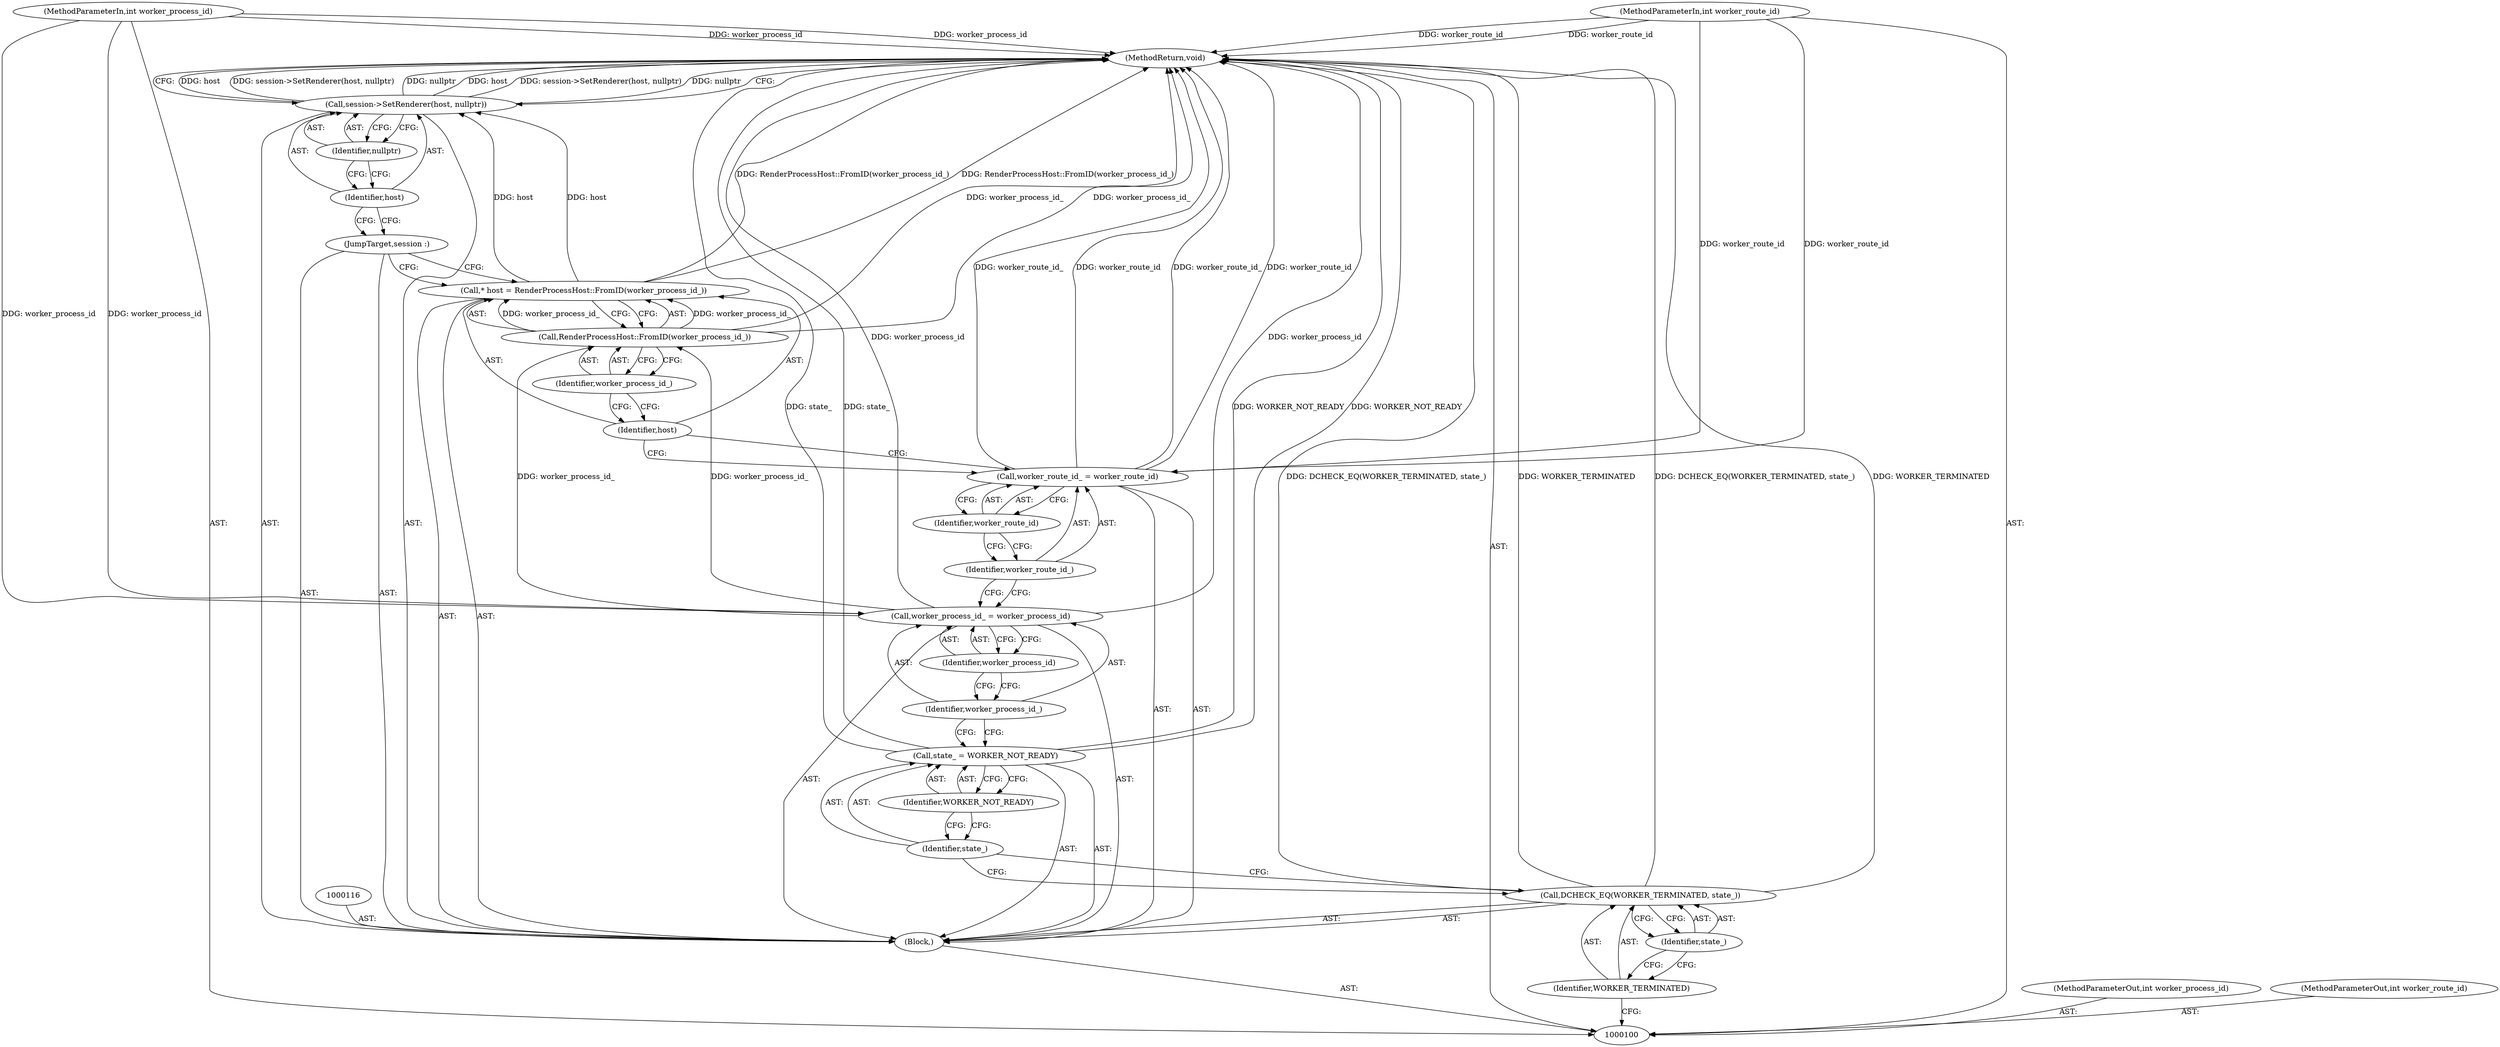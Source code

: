 digraph "1_Chrome_3c8e4852477d5b1e2da877808c998dc57db9460f_45" {
"1000125" [label="(MethodReturn,void)"];
"1000101" [label="(MethodParameterIn,int worker_process_id)"];
"1000150" [label="(MethodParameterOut,int worker_process_id)"];
"1000102" [label="(MethodParameterIn,int worker_route_id)"];
"1000151" [label="(MethodParameterOut,int worker_route_id)"];
"1000103" [label="(Block,)"];
"1000105" [label="(Identifier,WORKER_TERMINATED)"];
"1000104" [label="(Call,DCHECK_EQ(WORKER_TERMINATED, state_))"];
"1000106" [label="(Identifier,state_)"];
"1000109" [label="(Identifier,WORKER_NOT_READY)"];
"1000107" [label="(Call,state_ = WORKER_NOT_READY)"];
"1000108" [label="(Identifier,state_)"];
"1000112" [label="(Identifier,worker_process_id)"];
"1000110" [label="(Call,worker_process_id_ = worker_process_id)"];
"1000111" [label="(Identifier,worker_process_id_)"];
"1000115" [label="(Identifier,worker_route_id)"];
"1000113" [label="(Call,worker_route_id_ = worker_route_id)"];
"1000114" [label="(Identifier,worker_route_id_)"];
"1000117" [label="(Call,* host = RenderProcessHost::FromID(worker_process_id_))"];
"1000118" [label="(Identifier,host)"];
"1000119" [label="(Call,RenderProcessHost::FromID(worker_process_id_))"];
"1000120" [label="(Identifier,worker_process_id_)"];
"1000121" [label="(JumpTarget,session :)"];
"1000123" [label="(Identifier,host)"];
"1000124" [label="(Identifier,nullptr)"];
"1000122" [label="(Call,session->SetRenderer(host, nullptr))"];
"1000125" -> "1000100"  [label="AST: "];
"1000125" -> "1000122"  [label="CFG: "];
"1000107" -> "1000125"  [label="DDG: state_"];
"1000107" -> "1000125"  [label="DDG: WORKER_NOT_READY"];
"1000104" -> "1000125"  [label="DDG: DCHECK_EQ(WORKER_TERMINATED, state_)"];
"1000104" -> "1000125"  [label="DDG: WORKER_TERMINATED"];
"1000113" -> "1000125"  [label="DDG: worker_route_id_"];
"1000113" -> "1000125"  [label="DDG: worker_route_id"];
"1000122" -> "1000125"  [label="DDG: host"];
"1000122" -> "1000125"  [label="DDG: session->SetRenderer(host, nullptr)"];
"1000122" -> "1000125"  [label="DDG: nullptr"];
"1000117" -> "1000125"  [label="DDG: RenderProcessHost::FromID(worker_process_id_)"];
"1000102" -> "1000125"  [label="DDG: worker_route_id"];
"1000110" -> "1000125"  [label="DDG: worker_process_id"];
"1000101" -> "1000125"  [label="DDG: worker_process_id"];
"1000119" -> "1000125"  [label="DDG: worker_process_id_"];
"1000101" -> "1000100"  [label="AST: "];
"1000101" -> "1000125"  [label="DDG: worker_process_id"];
"1000101" -> "1000110"  [label="DDG: worker_process_id"];
"1000150" -> "1000100"  [label="AST: "];
"1000102" -> "1000100"  [label="AST: "];
"1000102" -> "1000125"  [label="DDG: worker_route_id"];
"1000102" -> "1000113"  [label="DDG: worker_route_id"];
"1000151" -> "1000100"  [label="AST: "];
"1000103" -> "1000100"  [label="AST: "];
"1000104" -> "1000103"  [label="AST: "];
"1000107" -> "1000103"  [label="AST: "];
"1000110" -> "1000103"  [label="AST: "];
"1000113" -> "1000103"  [label="AST: "];
"1000116" -> "1000103"  [label="AST: "];
"1000117" -> "1000103"  [label="AST: "];
"1000121" -> "1000103"  [label="AST: "];
"1000122" -> "1000103"  [label="AST: "];
"1000105" -> "1000104"  [label="AST: "];
"1000105" -> "1000100"  [label="CFG: "];
"1000106" -> "1000105"  [label="CFG: "];
"1000104" -> "1000103"  [label="AST: "];
"1000104" -> "1000106"  [label="CFG: "];
"1000105" -> "1000104"  [label="AST: "];
"1000106" -> "1000104"  [label="AST: "];
"1000108" -> "1000104"  [label="CFG: "];
"1000104" -> "1000125"  [label="DDG: DCHECK_EQ(WORKER_TERMINATED, state_)"];
"1000104" -> "1000125"  [label="DDG: WORKER_TERMINATED"];
"1000106" -> "1000104"  [label="AST: "];
"1000106" -> "1000105"  [label="CFG: "];
"1000104" -> "1000106"  [label="CFG: "];
"1000109" -> "1000107"  [label="AST: "];
"1000109" -> "1000108"  [label="CFG: "];
"1000107" -> "1000109"  [label="CFG: "];
"1000107" -> "1000103"  [label="AST: "];
"1000107" -> "1000109"  [label="CFG: "];
"1000108" -> "1000107"  [label="AST: "];
"1000109" -> "1000107"  [label="AST: "];
"1000111" -> "1000107"  [label="CFG: "];
"1000107" -> "1000125"  [label="DDG: state_"];
"1000107" -> "1000125"  [label="DDG: WORKER_NOT_READY"];
"1000108" -> "1000107"  [label="AST: "];
"1000108" -> "1000104"  [label="CFG: "];
"1000109" -> "1000108"  [label="CFG: "];
"1000112" -> "1000110"  [label="AST: "];
"1000112" -> "1000111"  [label="CFG: "];
"1000110" -> "1000112"  [label="CFG: "];
"1000110" -> "1000103"  [label="AST: "];
"1000110" -> "1000112"  [label="CFG: "];
"1000111" -> "1000110"  [label="AST: "];
"1000112" -> "1000110"  [label="AST: "];
"1000114" -> "1000110"  [label="CFG: "];
"1000110" -> "1000125"  [label="DDG: worker_process_id"];
"1000101" -> "1000110"  [label="DDG: worker_process_id"];
"1000110" -> "1000119"  [label="DDG: worker_process_id_"];
"1000111" -> "1000110"  [label="AST: "];
"1000111" -> "1000107"  [label="CFG: "];
"1000112" -> "1000111"  [label="CFG: "];
"1000115" -> "1000113"  [label="AST: "];
"1000115" -> "1000114"  [label="CFG: "];
"1000113" -> "1000115"  [label="CFG: "];
"1000113" -> "1000103"  [label="AST: "];
"1000113" -> "1000115"  [label="CFG: "];
"1000114" -> "1000113"  [label="AST: "];
"1000115" -> "1000113"  [label="AST: "];
"1000118" -> "1000113"  [label="CFG: "];
"1000113" -> "1000125"  [label="DDG: worker_route_id_"];
"1000113" -> "1000125"  [label="DDG: worker_route_id"];
"1000102" -> "1000113"  [label="DDG: worker_route_id"];
"1000114" -> "1000113"  [label="AST: "];
"1000114" -> "1000110"  [label="CFG: "];
"1000115" -> "1000114"  [label="CFG: "];
"1000117" -> "1000103"  [label="AST: "];
"1000117" -> "1000119"  [label="CFG: "];
"1000118" -> "1000117"  [label="AST: "];
"1000119" -> "1000117"  [label="AST: "];
"1000121" -> "1000117"  [label="CFG: "];
"1000117" -> "1000125"  [label="DDG: RenderProcessHost::FromID(worker_process_id_)"];
"1000119" -> "1000117"  [label="DDG: worker_process_id_"];
"1000117" -> "1000122"  [label="DDG: host"];
"1000118" -> "1000117"  [label="AST: "];
"1000118" -> "1000113"  [label="CFG: "];
"1000120" -> "1000118"  [label="CFG: "];
"1000119" -> "1000117"  [label="AST: "];
"1000119" -> "1000120"  [label="CFG: "];
"1000120" -> "1000119"  [label="AST: "];
"1000117" -> "1000119"  [label="CFG: "];
"1000119" -> "1000125"  [label="DDG: worker_process_id_"];
"1000119" -> "1000117"  [label="DDG: worker_process_id_"];
"1000110" -> "1000119"  [label="DDG: worker_process_id_"];
"1000120" -> "1000119"  [label="AST: "];
"1000120" -> "1000118"  [label="CFG: "];
"1000119" -> "1000120"  [label="CFG: "];
"1000121" -> "1000103"  [label="AST: "];
"1000121" -> "1000117"  [label="CFG: "];
"1000123" -> "1000121"  [label="CFG: "];
"1000123" -> "1000122"  [label="AST: "];
"1000123" -> "1000121"  [label="CFG: "];
"1000124" -> "1000123"  [label="CFG: "];
"1000124" -> "1000122"  [label="AST: "];
"1000124" -> "1000123"  [label="CFG: "];
"1000122" -> "1000124"  [label="CFG: "];
"1000122" -> "1000103"  [label="AST: "];
"1000122" -> "1000124"  [label="CFG: "];
"1000123" -> "1000122"  [label="AST: "];
"1000124" -> "1000122"  [label="AST: "];
"1000125" -> "1000122"  [label="CFG: "];
"1000122" -> "1000125"  [label="DDG: host"];
"1000122" -> "1000125"  [label="DDG: session->SetRenderer(host, nullptr)"];
"1000122" -> "1000125"  [label="DDG: nullptr"];
"1000117" -> "1000122"  [label="DDG: host"];
}
